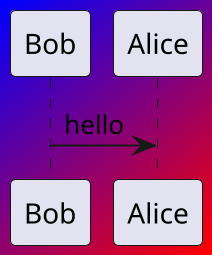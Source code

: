 {
  "sha1": "tf4vigojxgmvi6p94tjddoixbz66nqc",
  "insertion": {
    "when": "2024-06-04T17:28:46.137Z",
    "url": "http://forum.plantuml.net/8445/gradient-background-colors-respond-to-scale-twice",
    "user": "plantuml@gmail.com"
  }
}
@startuml
skinparam backgroundcolor blue/red
scale 2
Bob -> Alice : hello
@enduml

